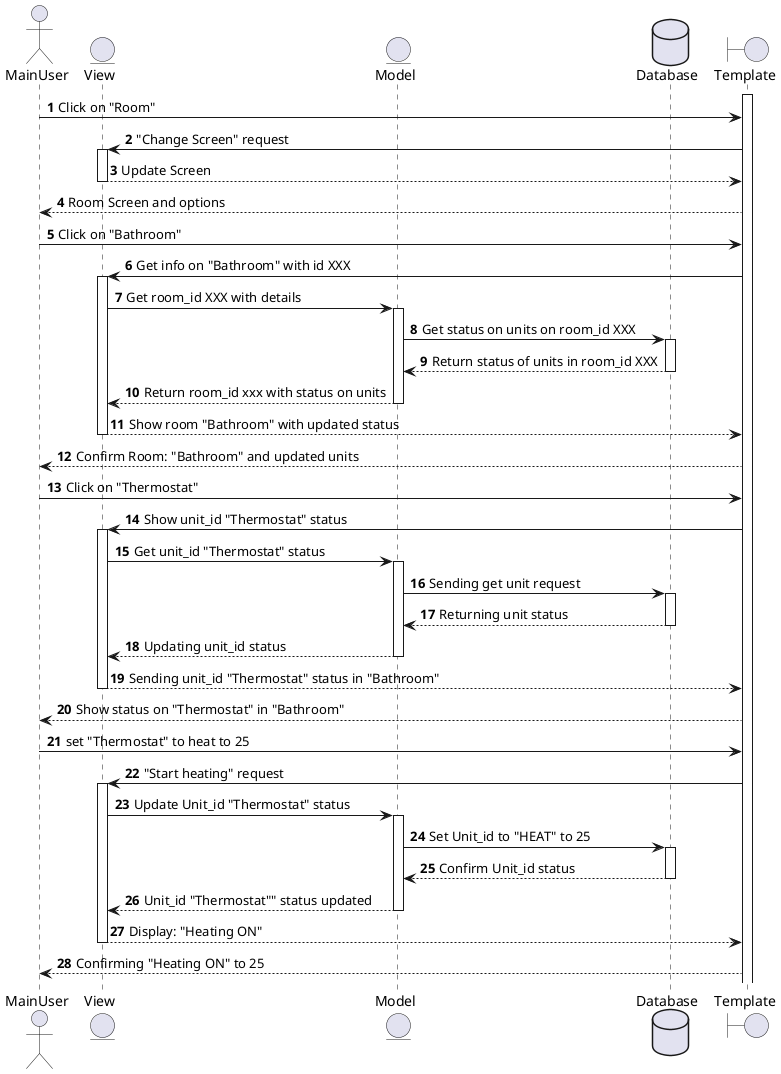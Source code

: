 @startuml
'https://plantuml.com/sequence-diagram

autonumber

actor MainUser as muser
entity View as view
entity Model as model
database Database as db
boundary Template as tp

activate tp
muser -> tp : Click on "Room"

tp -> view : "Change Screen" request
activate view

view --> tp : Update Screen
deactivate view

tp --> muser : Room Screen and options

muser -> tp : Click on "Bathroom"

tp -> view : Get info on "Bathroom" with id XXX
activate view

view -> model : Get room_id XXX with details
activate model

model -> db : Get status on units on room_id XXX
activate db

db --> model : Return status of units in room_id XXX
deactivate db

model --> view : Return room_id xxx with status on units
deactivate model

view --> tp : Show room "Bathroom" with updated status
deactivate view

tp --> muser : Confirm Room: "Bathroom" and updated units

muser -> tp : Click on "Thermostat"

tp -> view : Show unit_id "Thermostat" status
activate view

view -> model : Get unit_id "Thermostat" status
activate model

model -> db : Sending get unit request
activate db

db --> model : Returning unit status
deactivate db

model --> view : Updating unit_id status
deactivate model

view --> tp : Sending unit_id "Thermostat" status in "Bathroom"
deactivate view

tp --> muser : Show status on "Thermostat" in "Bathroom"

muser -> tp : set "Thermostat" to heat to 25

tp -> view : "Start heating" request
activate view

view -> model : Update Unit_id "Thermostat" status
activate model

model -> db : Set Unit_id to "HEAT" to 25
activate db

db --> model : Confirm Unit_id status
deactivate db

model --> view : Unit_id "Thermostat"" status updated
deactivate model

view --> tp : Display: "Heating ON"
deactivate view

tp --> muser : Confirming "Heating ON" to 25

@enduml